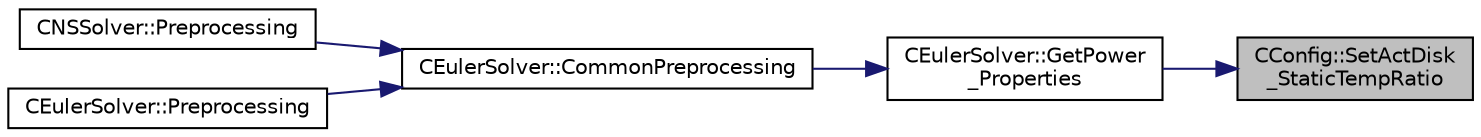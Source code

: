 digraph "CConfig::SetActDisk_StaticTempRatio"
{
 // LATEX_PDF_SIZE
  edge [fontname="Helvetica",fontsize="10",labelfontname="Helvetica",labelfontsize="10"];
  node [fontname="Helvetica",fontsize="10",shape=record];
  rankdir="RL";
  Node1 [label="CConfig::SetActDisk\l_StaticTempRatio",height=0.2,width=0.4,color="black", fillcolor="grey75", style="filled", fontcolor="black",tooltip="Get the back pressure (static) at an outlet boundary."];
  Node1 -> Node2 [dir="back",color="midnightblue",fontsize="10",style="solid",fontname="Helvetica"];
  Node2 [label="CEulerSolver::GetPower\l_Properties",height=0.2,width=0.4,color="black", fillcolor="white", style="filled",URL="$classCEulerSolver.html#ad8b538a82e5a7a7e3903ec29954b1d07",tooltip="Compute the Fan face Mach number."];
  Node2 -> Node3 [dir="back",color="midnightblue",fontsize="10",style="solid",fontname="Helvetica"];
  Node3 [label="CEulerSolver::CommonPreprocessing",height=0.2,width=0.4,color="black", fillcolor="white", style="filled",URL="$classCEulerSolver.html#a0d6f93feba8d6aad18edf3594213042b",tooltip="Preprocessing actions common to the Euler and NS solvers."];
  Node3 -> Node4 [dir="back",color="midnightblue",fontsize="10",style="solid",fontname="Helvetica"];
  Node4 [label="CNSSolver::Preprocessing",height=0.2,width=0.4,color="black", fillcolor="white", style="filled",URL="$classCNSSolver.html#af83e7cb773797239cdc98fc4d202d32f",tooltip="Restart residual and compute gradients."];
  Node3 -> Node5 [dir="back",color="midnightblue",fontsize="10",style="solid",fontname="Helvetica"];
  Node5 [label="CEulerSolver::Preprocessing",height=0.2,width=0.4,color="black", fillcolor="white", style="filled",URL="$classCEulerSolver.html#ab08b6aa95648e7ab973f9f247fe54b31",tooltip="Compute primitive variables and their gradients."];
}

